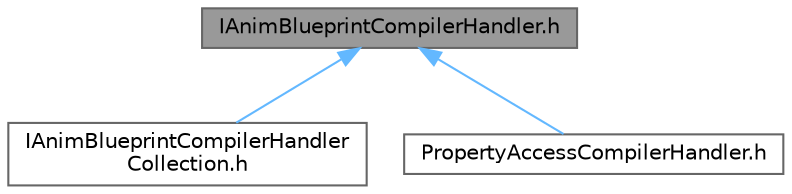 digraph "IAnimBlueprintCompilerHandler.h"
{
 // INTERACTIVE_SVG=YES
 // LATEX_PDF_SIZE
  bgcolor="transparent";
  edge [fontname=Helvetica,fontsize=10,labelfontname=Helvetica,labelfontsize=10];
  node [fontname=Helvetica,fontsize=10,shape=box,height=0.2,width=0.4];
  Node1 [id="Node000001",label="IAnimBlueprintCompilerHandler.h",height=0.2,width=0.4,color="gray40", fillcolor="grey60", style="filled", fontcolor="black",tooltip=" "];
  Node1 -> Node2 [id="edge1_Node000001_Node000002",dir="back",color="steelblue1",style="solid",tooltip=" "];
  Node2 [id="Node000002",label="IAnimBlueprintCompilerHandler\lCollection.h",height=0.2,width=0.4,color="grey40", fillcolor="white", style="filled",URL="$d5/dcb/IAnimBlueprintCompilerHandlerCollection_8h.html",tooltip=" "];
  Node1 -> Node3 [id="edge2_Node000001_Node000003",dir="back",color="steelblue1",style="solid",tooltip=" "];
  Node3 [id="Node000003",label="PropertyAccessCompilerHandler.h",height=0.2,width=0.4,color="grey40", fillcolor="white", style="filled",URL="$dc/d1f/PropertyAccessCompilerHandler_8h.html",tooltip=" "];
}
